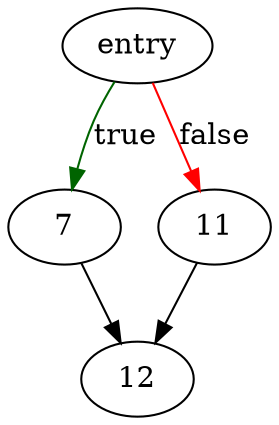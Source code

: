 digraph "sqlite3FaultSim" {
	// Node definitions.
	1 [label=entry];
	7;
	11;
	12;

	// Edge definitions.
	1 -> 7 [
		color=darkgreen
		label=true
	];
	1 -> 11 [
		color=red
		label=false
	];
	7 -> 12;
	11 -> 12;
}
